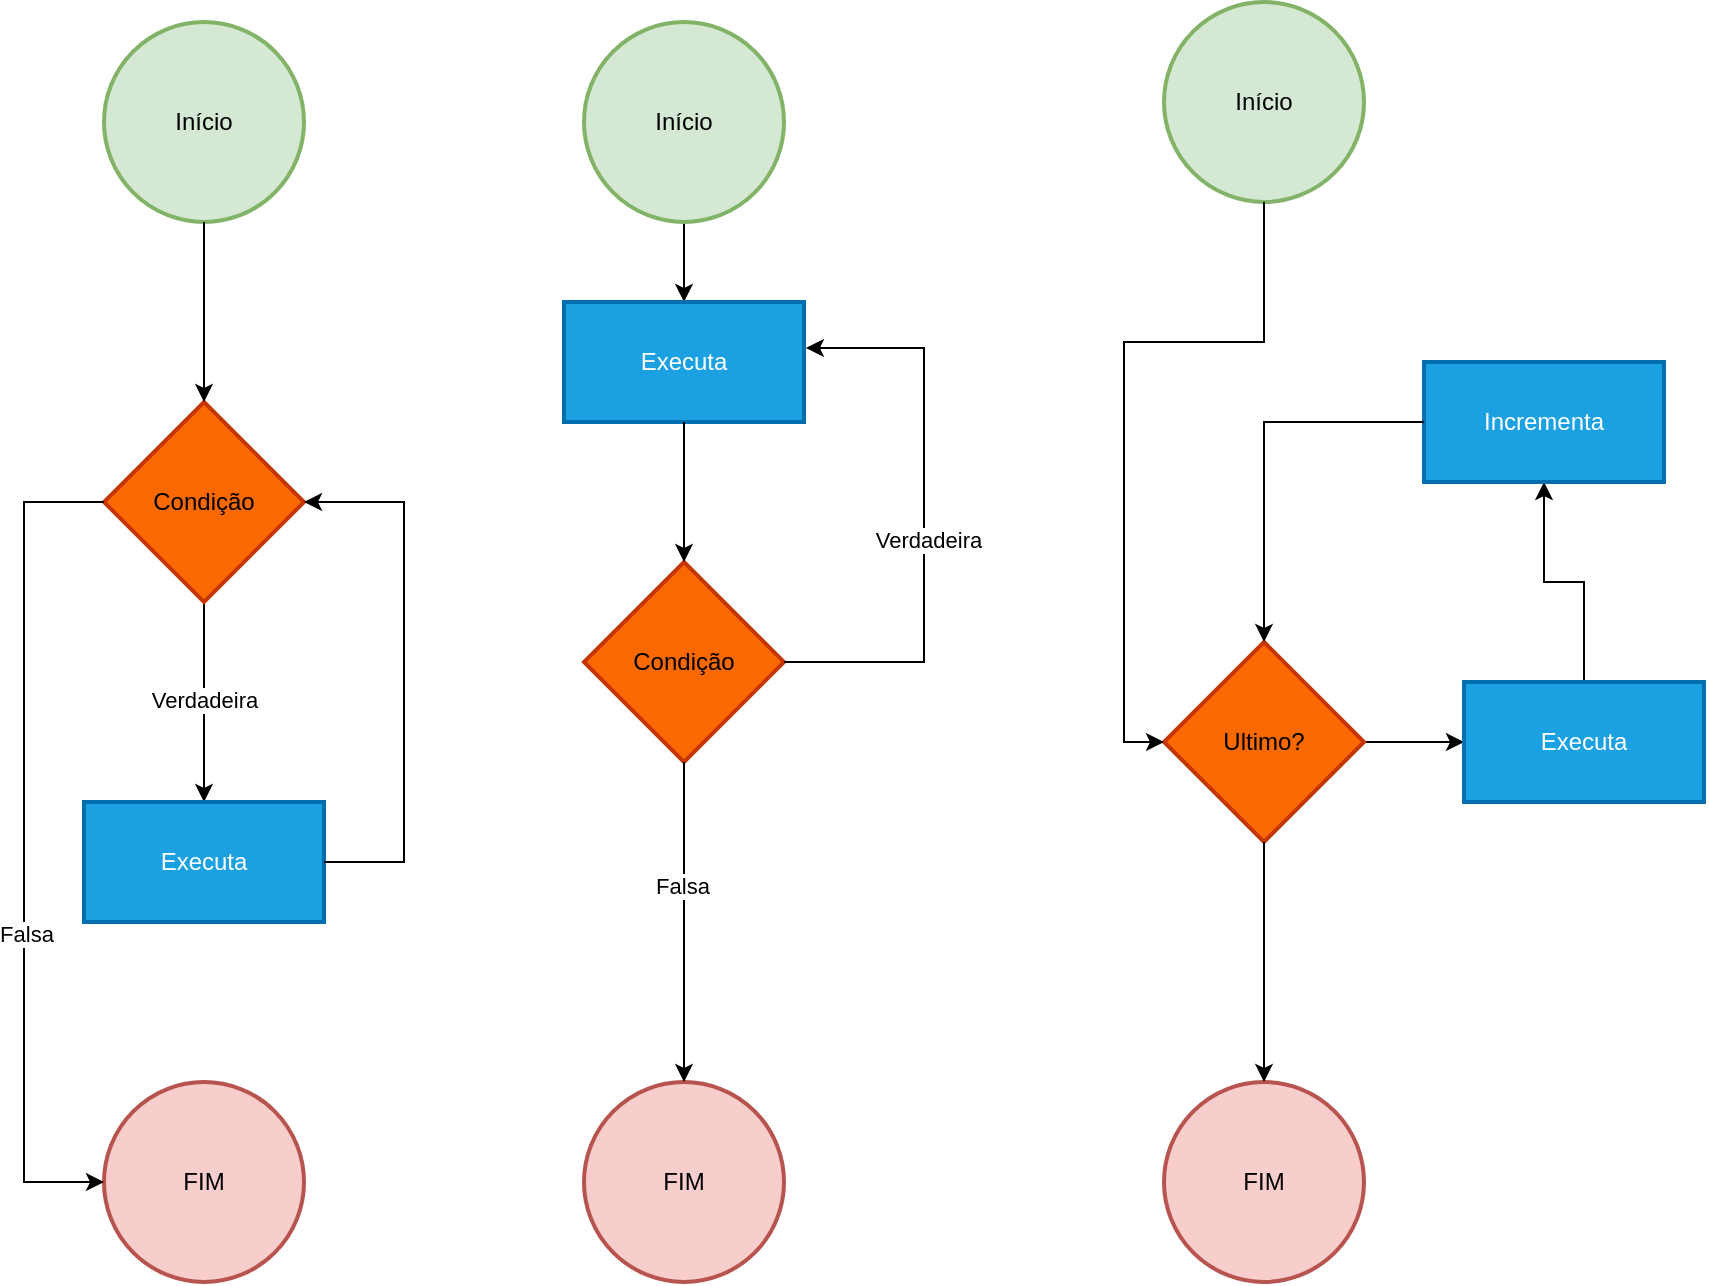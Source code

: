 <mxfile>
    <diagram name="Página-1" id="_f553Tm1Y8BKsm4qPmav">
        <mxGraphModel dx="398" dy="237" grid="1" gridSize="10" guides="1" tooltips="1" connect="1" arrows="1" fold="1" page="1" pageScale="1" pageWidth="827" pageHeight="1169" math="0" shadow="0">
            <root>
                <mxCell id="0"/>
                <mxCell id="1" parent="0"/>
                <mxCell id="YErhwaJgUylqlBmE_m-7-1" value="Início" style="strokeWidth=2;html=1;shape=mxgraph.flowchart.start_2;whiteSpace=wrap;fillColor=#d5e8d4;strokeColor=#82b366;" parent="1" vertex="1">
                    <mxGeometry x="80" y="40" width="100" height="100" as="geometry"/>
                </mxCell>
                <mxCell id="YErhwaJgUylqlBmE_m-7-4" value="" style="edgeStyle=orthogonalEdgeStyle;rounded=0;orthogonalLoop=1;jettySize=auto;html=1;" parent="1" source="YErhwaJgUylqlBmE_m-7-2" target="YErhwaJgUylqlBmE_m-7-3" edge="1">
                    <mxGeometry relative="1" as="geometry"/>
                </mxCell>
                <mxCell id="YErhwaJgUylqlBmE_m-7-5" value="Verdadeira" style="edgeLabel;html=1;align=center;verticalAlign=middle;resizable=0;points=[];" parent="YErhwaJgUylqlBmE_m-7-4" vertex="1" connectable="0">
                    <mxGeometry x="-0.02" relative="1" as="geometry">
                        <mxPoint as="offset"/>
                    </mxGeometry>
                </mxCell>
                <mxCell id="YErhwaJgUylqlBmE_m-7-2" value="Condição" style="strokeWidth=2;html=1;shape=mxgraph.flowchart.decision;whiteSpace=wrap;fillColor=#fa6800;fontColor=#000000;strokeColor=#C73500;" parent="1" vertex="1">
                    <mxGeometry x="80" y="230" width="100" height="100" as="geometry"/>
                </mxCell>
                <mxCell id="YErhwaJgUylqlBmE_m-7-3" value="Executa" style="whiteSpace=wrap;html=1;strokeWidth=2;fillColor=#1ba1e2;strokeColor=#006EAF;fontColor=#ffffff;" parent="1" vertex="1">
                    <mxGeometry x="70" y="430" width="120" height="60" as="geometry"/>
                </mxCell>
                <mxCell id="YErhwaJgUylqlBmE_m-7-6" style="edgeStyle=orthogonalEdgeStyle;rounded=0;orthogonalLoop=1;jettySize=auto;html=1;entryX=1;entryY=0.5;entryDx=0;entryDy=0;entryPerimeter=0;" parent="1" source="YErhwaJgUylqlBmE_m-7-3" target="YErhwaJgUylqlBmE_m-7-2" edge="1">
                    <mxGeometry relative="1" as="geometry">
                        <Array as="points">
                            <mxPoint x="230" y="460"/>
                            <mxPoint x="230" y="280"/>
                        </Array>
                    </mxGeometry>
                </mxCell>
                <mxCell id="YErhwaJgUylqlBmE_m-7-7" value="FIM" style="strokeWidth=2;html=1;shape=mxgraph.flowchart.start_2;whiteSpace=wrap;fillColor=#f8cecc;strokeColor=#b85450;" parent="1" vertex="1">
                    <mxGeometry x="80" y="570" width="100" height="100" as="geometry"/>
                </mxCell>
                <mxCell id="YErhwaJgUylqlBmE_m-7-8" style="edgeStyle=orthogonalEdgeStyle;rounded=0;orthogonalLoop=1;jettySize=auto;html=1;entryX=0;entryY=0.5;entryDx=0;entryDy=0;entryPerimeter=0;" parent="1" source="YErhwaJgUylqlBmE_m-7-2" target="YErhwaJgUylqlBmE_m-7-7" edge="1">
                    <mxGeometry relative="1" as="geometry">
                        <Array as="points">
                            <mxPoint x="40" y="280"/>
                            <mxPoint x="40" y="620"/>
                        </Array>
                    </mxGeometry>
                </mxCell>
                <mxCell id="YErhwaJgUylqlBmE_m-7-9" value="Falsa" style="edgeLabel;html=1;align=center;verticalAlign=middle;resizable=0;points=[];" parent="YErhwaJgUylqlBmE_m-7-8" vertex="1" connectable="0">
                    <mxGeometry x="0.219" y="1" relative="1" as="geometry">
                        <mxPoint as="offset"/>
                    </mxGeometry>
                </mxCell>
                <mxCell id="YErhwaJgUylqlBmE_m-7-10" style="edgeStyle=orthogonalEdgeStyle;rounded=0;orthogonalLoop=1;jettySize=auto;html=1;entryX=0.5;entryY=0;entryDx=0;entryDy=0;entryPerimeter=0;" parent="1" source="YErhwaJgUylqlBmE_m-7-1" target="YErhwaJgUylqlBmE_m-7-2" edge="1">
                    <mxGeometry relative="1" as="geometry"/>
                </mxCell>
                <mxCell id="YErhwaJgUylqlBmE_m-7-21" style="edgeStyle=orthogonalEdgeStyle;rounded=0;orthogonalLoop=1;jettySize=auto;html=1;entryX=0.5;entryY=0;entryDx=0;entryDy=0;" parent="1" source="YErhwaJgUylqlBmE_m-7-11" target="YErhwaJgUylqlBmE_m-7-15" edge="1">
                    <mxGeometry relative="1" as="geometry"/>
                </mxCell>
                <mxCell id="YErhwaJgUylqlBmE_m-7-11" value="Início" style="strokeWidth=2;html=1;shape=mxgraph.flowchart.start_2;whiteSpace=wrap;fillColor=#d5e8d4;strokeColor=#82b366;" parent="1" vertex="1">
                    <mxGeometry x="320" y="40" width="100" height="100" as="geometry"/>
                </mxCell>
                <mxCell id="YErhwaJgUylqlBmE_m-7-14" value="Condição" style="strokeWidth=2;html=1;shape=mxgraph.flowchart.decision;whiteSpace=wrap;fillColor=#fa6800;fontColor=#000000;strokeColor=#C73500;" parent="1" vertex="1">
                    <mxGeometry x="320" y="310" width="100" height="100" as="geometry"/>
                </mxCell>
                <mxCell id="YErhwaJgUylqlBmE_m-7-15" value="Executa" style="whiteSpace=wrap;html=1;strokeWidth=2;fillColor=#1ba1e2;strokeColor=#006EAF;fontColor=#ffffff;" parent="1" vertex="1">
                    <mxGeometry x="310" y="180" width="120" height="60" as="geometry"/>
                </mxCell>
                <mxCell id="YErhwaJgUylqlBmE_m-7-17" value="FIM" style="strokeWidth=2;html=1;shape=mxgraph.flowchart.start_2;whiteSpace=wrap;fillColor=#f8cecc;strokeColor=#b85450;" parent="1" vertex="1">
                    <mxGeometry x="320" y="570" width="100" height="100" as="geometry"/>
                </mxCell>
                <mxCell id="YErhwaJgUylqlBmE_m-7-22" style="edgeStyle=orthogonalEdgeStyle;rounded=0;orthogonalLoop=1;jettySize=auto;html=1;entryX=0.5;entryY=0;entryDx=0;entryDy=0;entryPerimeter=0;" parent="1" source="YErhwaJgUylqlBmE_m-7-15" target="YErhwaJgUylqlBmE_m-7-14" edge="1">
                    <mxGeometry relative="1" as="geometry"/>
                </mxCell>
                <mxCell id="YErhwaJgUylqlBmE_m-7-23" style="edgeStyle=orthogonalEdgeStyle;rounded=0;orthogonalLoop=1;jettySize=auto;html=1;entryX=1.008;entryY=0.383;entryDx=0;entryDy=0;entryPerimeter=0;" parent="1" source="YErhwaJgUylqlBmE_m-7-14" target="YErhwaJgUylqlBmE_m-7-15" edge="1">
                    <mxGeometry relative="1" as="geometry">
                        <Array as="points">
                            <mxPoint x="490" y="360"/>
                            <mxPoint x="490" y="203"/>
                        </Array>
                    </mxGeometry>
                </mxCell>
                <mxCell id="YErhwaJgUylqlBmE_m-7-24" value="Verdadeira" style="edgeLabel;html=1;align=center;verticalAlign=middle;resizable=0;points=[];" parent="YErhwaJgUylqlBmE_m-7-23" vertex="1" connectable="0">
                    <mxGeometry x="-0.085" y="-2" relative="1" as="geometry">
                        <mxPoint as="offset"/>
                    </mxGeometry>
                </mxCell>
                <mxCell id="YErhwaJgUylqlBmE_m-7-25" style="edgeStyle=orthogonalEdgeStyle;rounded=0;orthogonalLoop=1;jettySize=auto;html=1;entryX=0.5;entryY=0;entryDx=0;entryDy=0;entryPerimeter=0;" parent="1" source="YErhwaJgUylqlBmE_m-7-14" target="YErhwaJgUylqlBmE_m-7-17" edge="1">
                    <mxGeometry relative="1" as="geometry"/>
                </mxCell>
                <mxCell id="YErhwaJgUylqlBmE_m-7-26" value="Falsa" style="edgeLabel;html=1;align=center;verticalAlign=middle;resizable=0;points=[];" parent="YErhwaJgUylqlBmE_m-7-25" vertex="1" connectable="0">
                    <mxGeometry x="-0.225" y="-1" relative="1" as="geometry">
                        <mxPoint as="offset"/>
                    </mxGeometry>
                </mxCell>
                <mxCell id="YErhwaJgUylqlBmE_m-7-28" value="Início" style="strokeWidth=2;html=1;shape=mxgraph.flowchart.start_2;whiteSpace=wrap;fillColor=#d5e8d4;strokeColor=#82b366;" parent="1" vertex="1">
                    <mxGeometry x="610" y="30" width="100" height="100" as="geometry"/>
                </mxCell>
                <mxCell id="YErhwaJgUylqlBmE_m-7-38" value="" style="edgeStyle=orthogonalEdgeStyle;rounded=0;orthogonalLoop=1;jettySize=auto;html=1;" parent="1" source="YErhwaJgUylqlBmE_m-7-29" target="YErhwaJgUylqlBmE_m-7-37" edge="1">
                    <mxGeometry relative="1" as="geometry"/>
                </mxCell>
                <mxCell id="YErhwaJgUylqlBmE_m-7-29" value="Ultimo?" style="strokeWidth=2;html=1;shape=mxgraph.flowchart.decision;whiteSpace=wrap;fillColor=#fa6800;fontColor=#000000;strokeColor=#C73500;" parent="1" vertex="1">
                    <mxGeometry x="610" y="350" width="100" height="100" as="geometry"/>
                </mxCell>
                <mxCell id="YErhwaJgUylqlBmE_m-7-31" value="FIM" style="strokeWidth=2;html=1;shape=mxgraph.flowchart.start_2;whiteSpace=wrap;fillColor=#f8cecc;strokeColor=#b85450;" parent="1" vertex="1">
                    <mxGeometry x="610" y="570" width="100" height="100" as="geometry"/>
                </mxCell>
                <mxCell id="YErhwaJgUylqlBmE_m-7-35" style="edgeStyle=orthogonalEdgeStyle;rounded=0;orthogonalLoop=1;jettySize=auto;html=1;entryX=0.5;entryY=0;entryDx=0;entryDy=0;entryPerimeter=0;" parent="1" source="YErhwaJgUylqlBmE_m-7-29" target="YErhwaJgUylqlBmE_m-7-31" edge="1">
                    <mxGeometry relative="1" as="geometry"/>
                </mxCell>
                <mxCell id="YErhwaJgUylqlBmE_m-7-41" value="" style="edgeStyle=orthogonalEdgeStyle;rounded=0;orthogonalLoop=1;jettySize=auto;html=1;" parent="1" source="YErhwaJgUylqlBmE_m-7-37" target="YErhwaJgUylqlBmE_m-7-40" edge="1">
                    <mxGeometry relative="1" as="geometry"/>
                </mxCell>
                <mxCell id="YErhwaJgUylqlBmE_m-7-37" value="Executa" style="whiteSpace=wrap;html=1;strokeWidth=2;fillColor=#1ba1e2;strokeColor=#006EAF;fontColor=#ffffff;" parent="1" vertex="1">
                    <mxGeometry x="760" y="370" width="120" height="60" as="geometry"/>
                </mxCell>
                <mxCell id="YErhwaJgUylqlBmE_m-7-40" value="Incrementa" style="whiteSpace=wrap;html=1;strokeWidth=2;fillColor=#1ba1e2;strokeColor=#006EAF;fontColor=#ffffff;" parent="1" vertex="1">
                    <mxGeometry x="740" y="210" width="120" height="60" as="geometry"/>
                </mxCell>
                <mxCell id="YErhwaJgUylqlBmE_m-7-42" style="edgeStyle=orthogonalEdgeStyle;rounded=0;orthogonalLoop=1;jettySize=auto;html=1;entryX=0.5;entryY=0;entryDx=0;entryDy=0;entryPerimeter=0;" parent="1" source="YErhwaJgUylqlBmE_m-7-40" target="YErhwaJgUylqlBmE_m-7-29" edge="1">
                    <mxGeometry relative="1" as="geometry"/>
                </mxCell>
                <mxCell id="YErhwaJgUylqlBmE_m-7-43" style="edgeStyle=orthogonalEdgeStyle;rounded=0;orthogonalLoop=1;jettySize=auto;html=1;entryX=0;entryY=0.5;entryDx=0;entryDy=0;entryPerimeter=0;" parent="1" source="YErhwaJgUylqlBmE_m-7-28" target="YErhwaJgUylqlBmE_m-7-29" edge="1">
                    <mxGeometry relative="1" as="geometry">
                        <Array as="points">
                            <mxPoint x="660" y="200"/>
                            <mxPoint x="590" y="200"/>
                            <mxPoint x="590" y="400"/>
                        </Array>
                    </mxGeometry>
                </mxCell>
            </root>
        </mxGraphModel>
    </diagram>
</mxfile>